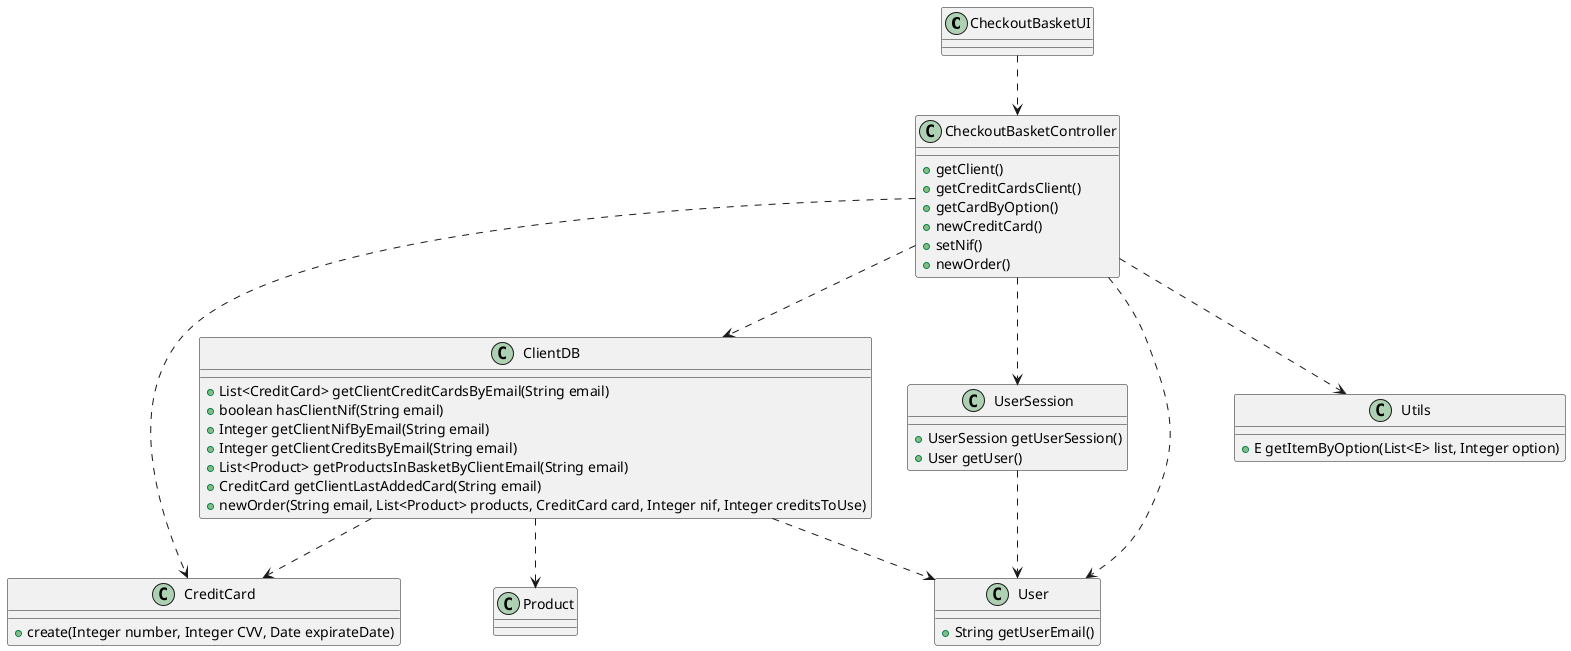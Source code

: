 @startuml

class CheckoutBasketUI {

}

class CheckoutBasketController {
  +getClient()
  +getCreditCardsClient()
  +getCardByOption()
  +newCreditCard()
  +setNif()
  +newOrder()

}

class ClientDB {
    +List<CreditCard> getClientCreditCardsByEmail(String email)
    +boolean hasClientNif(String email)
    +Integer getClientNifByEmail(String email)
    +Integer getClientCreditsByEmail(String email)
    +List<Product> getProductsInBasketByClientEmail(String email)
    +CreditCard getClientLastAddedCard(String email)
    +newOrder(String email, List<Product> products, CreditCard card, Integer nif, Integer creditsToUse)


}

class UserSession {
    +UserSession getUserSession()
    +User getUser()
}

class CreditCard {
    +create(Integer number, Integer CVV, Date expirateDate)

}


class User {
    +String getUserEmail()

}

class Utils {
 +E getItemByOption(List<E> list, Integer option)
}



class Product {


}




CheckoutBasketUI ..> CheckoutBasketController

CheckoutBasketController ..> UserSession
CheckoutBasketController ..> ClientDB
CheckoutBasketController ..> CreditCard
CheckoutBasketController ..> User
CheckoutBasketController ..> Utils

UserSession ..> User

ClientDB ..> CreditCard
ClientDB ..> Product
ClientDB ..> User





@enduml

